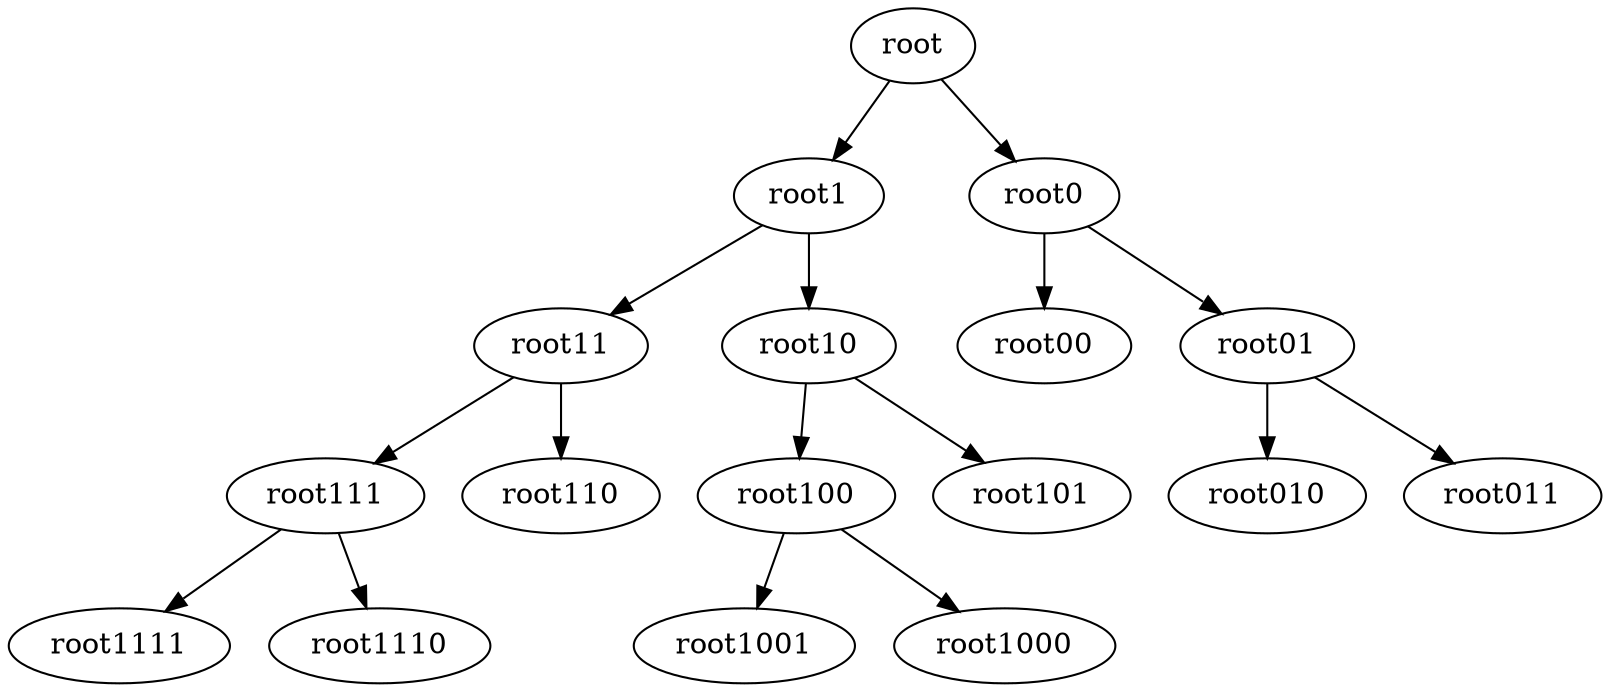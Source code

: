 digraph g {
root100 -> root1001
root100 -> root1000
root1 -> root11
root1 -> root10
root -> root1
root -> root0
root0 -> root00
root0 -> root01
root111 -> root1111
root111 -> root1110
root11 -> root111
root11 -> root110
root10 -> root100
root10 -> root101
root01 -> root010
root01 -> root011
}